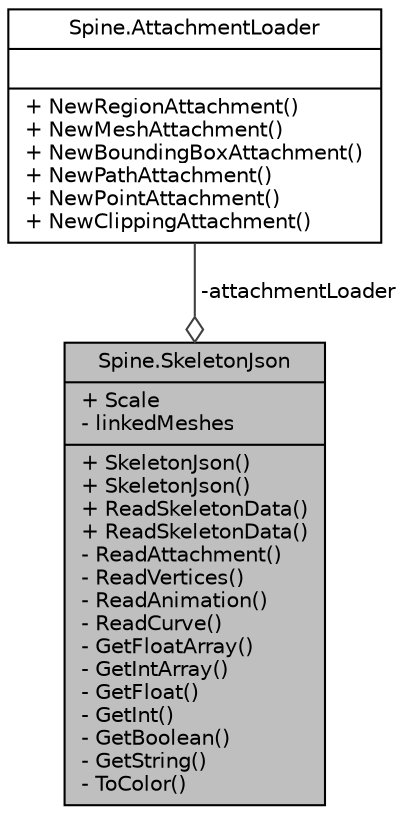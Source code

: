digraph "Spine.SkeletonJson"
{
 // LATEX_PDF_SIZE
  edge [fontname="Helvetica",fontsize="10",labelfontname="Helvetica",labelfontsize="10"];
  node [fontname="Helvetica",fontsize="10",shape=record];
  Node1 [label="{Spine.SkeletonJson\n|+ Scale\l- linkedMeshes\l|+ SkeletonJson()\l+ SkeletonJson()\l+ ReadSkeletonData()\l+ ReadSkeletonData()\l- ReadAttachment()\l- ReadVertices()\l- ReadAnimation()\l- ReadCurve()\l- GetFloatArray()\l- GetIntArray()\l- GetFloat()\l- GetInt()\l- GetBoolean()\l- GetString()\l- ToColor()\l}",height=0.2,width=0.4,color="black", fillcolor="grey75", style="filled", fontcolor="black",tooltip=" "];
  Node2 -> Node1 [color="grey25",fontsize="10",style="solid",label=" -attachmentLoader" ,arrowhead="odiamond",fontname="Helvetica"];
  Node2 [label="{Spine.AttachmentLoader\n||+ NewRegionAttachment()\l+ NewMeshAttachment()\l+ NewBoundingBoxAttachment()\l+ NewPathAttachment()\l+ NewPointAttachment()\l+ NewClippingAttachment()\l}",height=0.2,width=0.4,color="black", fillcolor="white", style="filled",URL="$interface_spine_1_1_attachment_loader.html",tooltip=" "];
}
